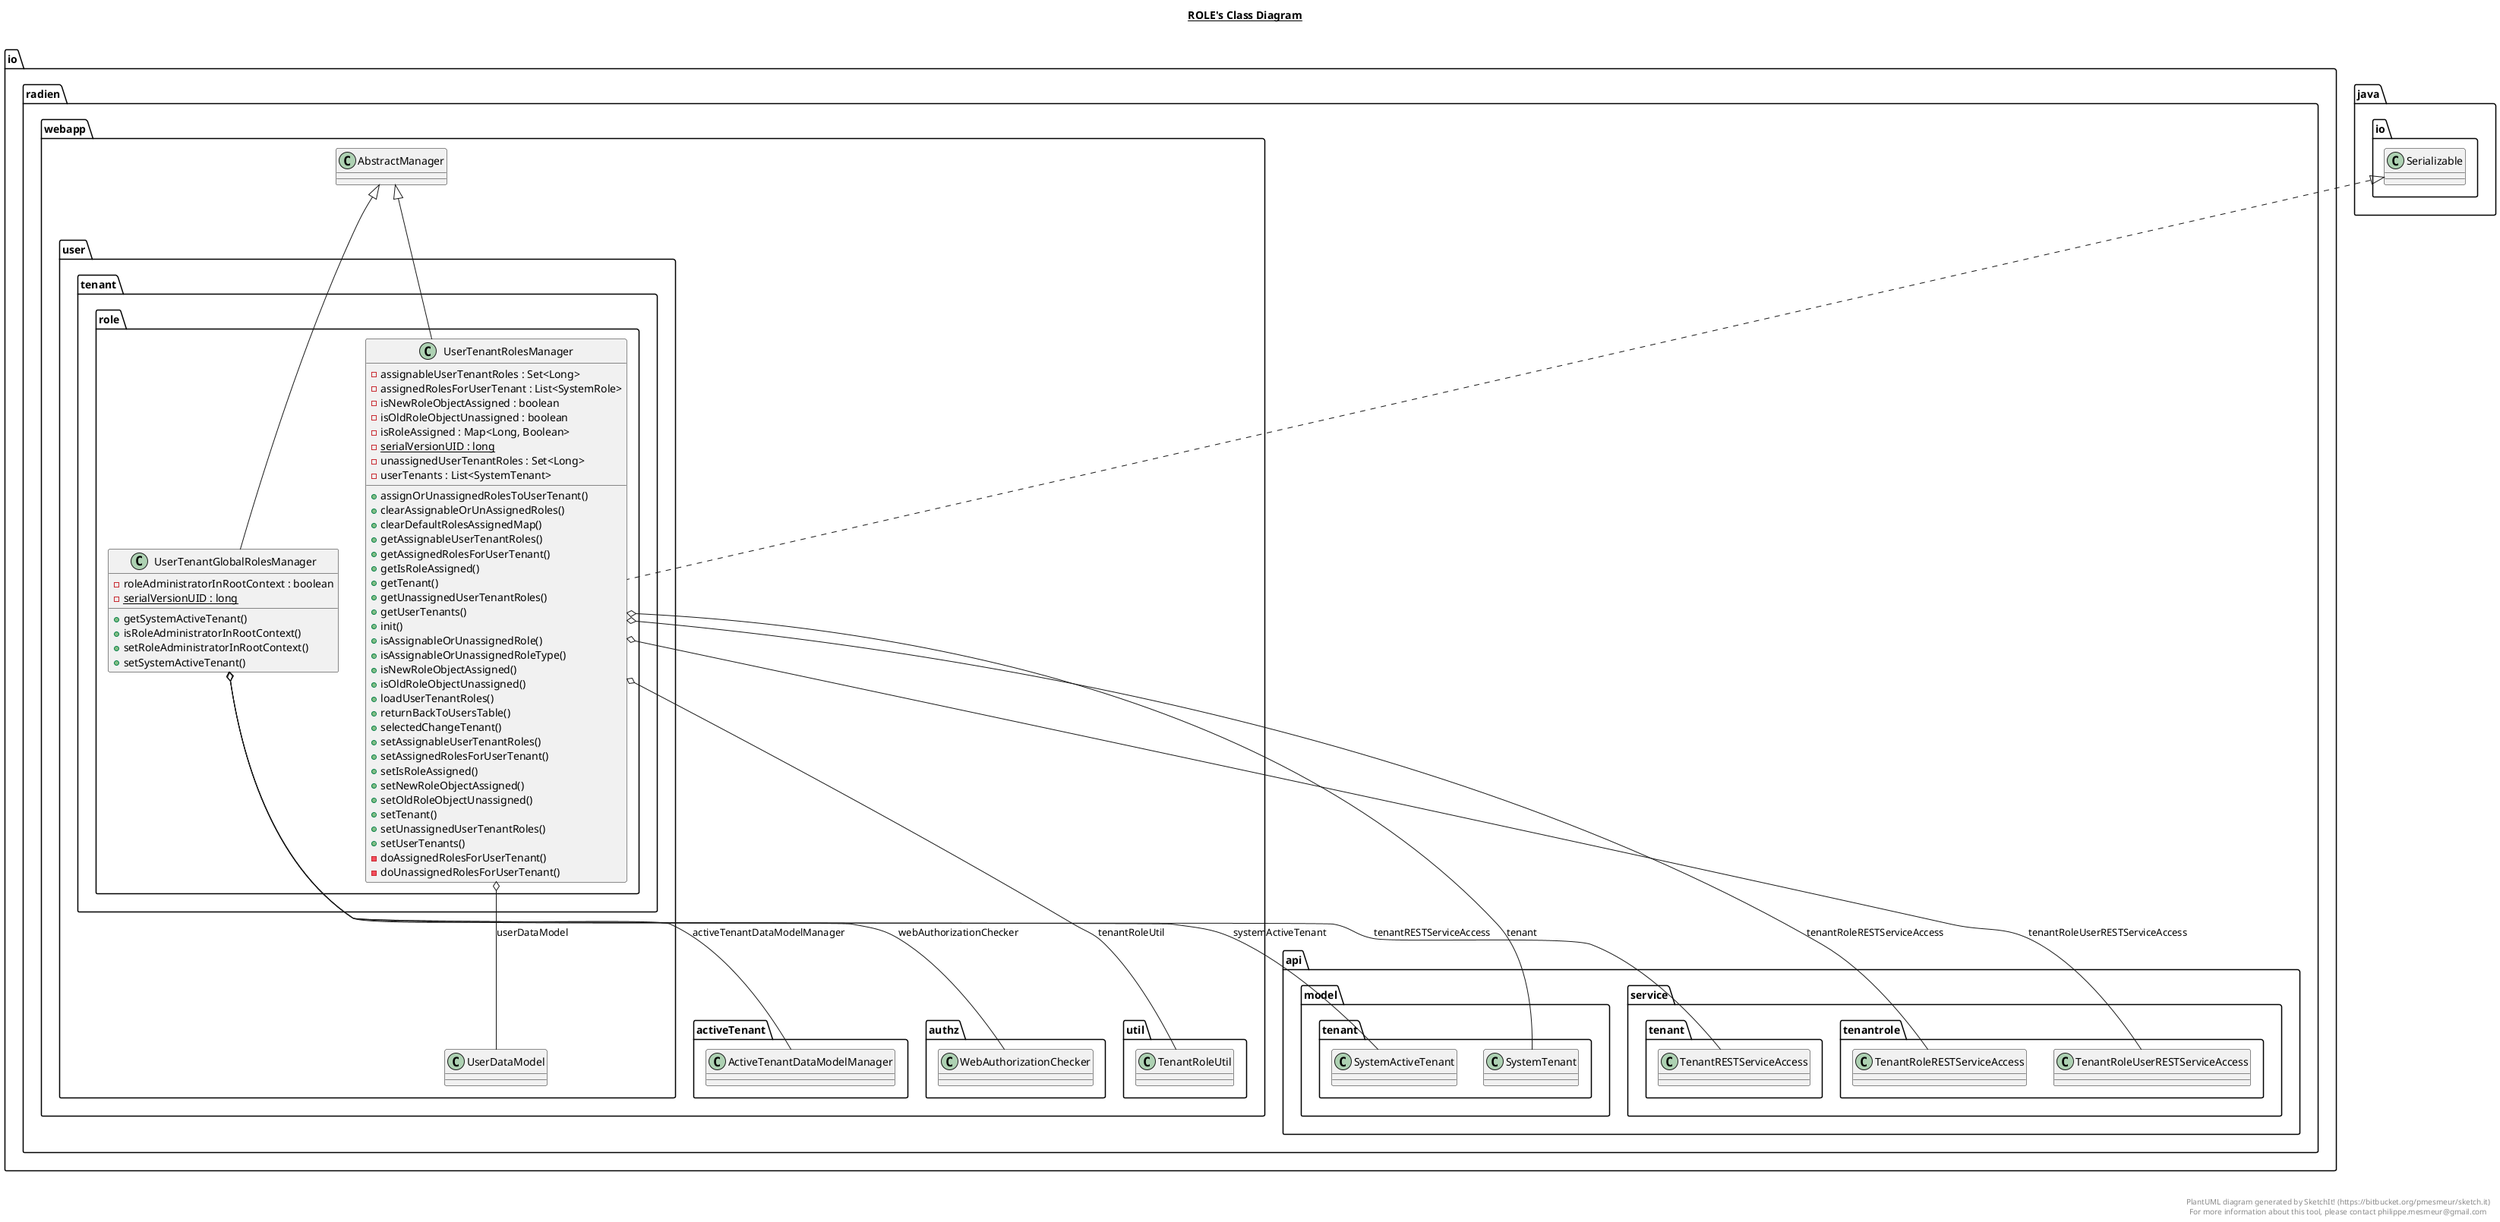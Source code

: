 @startuml

title __ROLE's Class Diagram__\n

  namespace io.radien.webapp {
    namespace user {
      namespace tenant {
        namespace role {
          class io.radien.webapp.user.tenant.role.UserTenantGlobalRolesManager {
              - roleAdministratorInRootContext : boolean
              {static} - serialVersionUID : long
              + getSystemActiveTenant()
              + isRoleAdministratorInRootContext()
              + setRoleAdministratorInRootContext()
              + setSystemActiveTenant()
          }
        }
      }
    }
  }
  

  namespace io.radien.webapp {
    namespace user {
      namespace tenant {
        namespace role {
          class io.radien.webapp.user.tenant.role.UserTenantRolesManager {
              - assignableUserTenantRoles : Set<Long>
              - assignedRolesForUserTenant : List<SystemRole>
              - isNewRoleObjectAssigned : boolean
              - isOldRoleObjectUnassigned : boolean
              - isRoleAssigned : Map<Long, Boolean>
              {static} - serialVersionUID : long
              - unassignedUserTenantRoles : Set<Long>
              - userTenants : List<SystemTenant>
              + assignOrUnassignedRolesToUserTenant()
              + clearAssignableOrUnAssignedRoles()
              + clearDefaultRolesAssignedMap()
              + getAssignableUserTenantRoles()
              + getAssignedRolesForUserTenant()
              + getIsRoleAssigned()
              + getTenant()
              + getUnassignedUserTenantRoles()
              + getUserTenants()
              + init()
              + isAssignableOrUnassignedRole()
              + isAssignableOrUnassignedRoleType()
              + isNewRoleObjectAssigned()
              + isOldRoleObjectUnassigned()
              + loadUserTenantRoles()
              + returnBackToUsersTable()
              + selectedChangeTenant()
              + setAssignableUserTenantRoles()
              + setAssignedRolesForUserTenant()
              + setIsRoleAssigned()
              + setNewRoleObjectAssigned()
              + setOldRoleObjectUnassigned()
              + setTenant()
              + setUnassignedUserTenantRoles()
              + setUserTenants()
              - doAssignedRolesForUserTenant()
              - doUnassignedRolesForUserTenant()
          }
        }
      }
    }
  }
  

  io.radien.webapp.user.tenant.role.UserTenantGlobalRolesManager -up-|> io.radien.webapp.AbstractManager
  io.radien.webapp.user.tenant.role.UserTenantGlobalRolesManager o-- io.radien.webapp.activeTenant.ActiveTenantDataModelManager : activeTenantDataModelManager
  io.radien.webapp.user.tenant.role.UserTenantGlobalRolesManager o-- io.radien.api.model.tenant.SystemActiveTenant : systemActiveTenant
  io.radien.webapp.user.tenant.role.UserTenantGlobalRolesManager o-- io.radien.api.service.tenant.TenantRESTServiceAccess : tenantRESTServiceAccess
  io.radien.webapp.user.tenant.role.UserTenantGlobalRolesManager o-- io.radien.webapp.authz.WebAuthorizationChecker : webAuthorizationChecker
  io.radien.webapp.user.tenant.role.UserTenantRolesManager .up.|> java.io.Serializable
  io.radien.webapp.user.tenant.role.UserTenantRolesManager -up-|> io.radien.webapp.AbstractManager
  io.radien.webapp.user.tenant.role.UserTenantRolesManager o-- io.radien.api.model.tenant.SystemTenant : tenant
  io.radien.webapp.user.tenant.role.UserTenantRolesManager o-- io.radien.api.service.tenantrole.TenantRoleRESTServiceAccess : tenantRoleRESTServiceAccess
  io.radien.webapp.user.tenant.role.UserTenantRolesManager o-- io.radien.api.service.tenantrole.TenantRoleUserRESTServiceAccess : tenantRoleUserRESTServiceAccess
  io.radien.webapp.user.tenant.role.UserTenantRolesManager o-- io.radien.webapp.util.TenantRoleUtil : tenantRoleUtil
  io.radien.webapp.user.tenant.role.UserTenantRolesManager o-- io.radien.webapp.user.UserDataModel : userDataModel


right footer


PlantUML diagram generated by SketchIt! (https://bitbucket.org/pmesmeur/sketch.it)
For more information about this tool, please contact philippe.mesmeur@gmail.com
endfooter

@enduml
